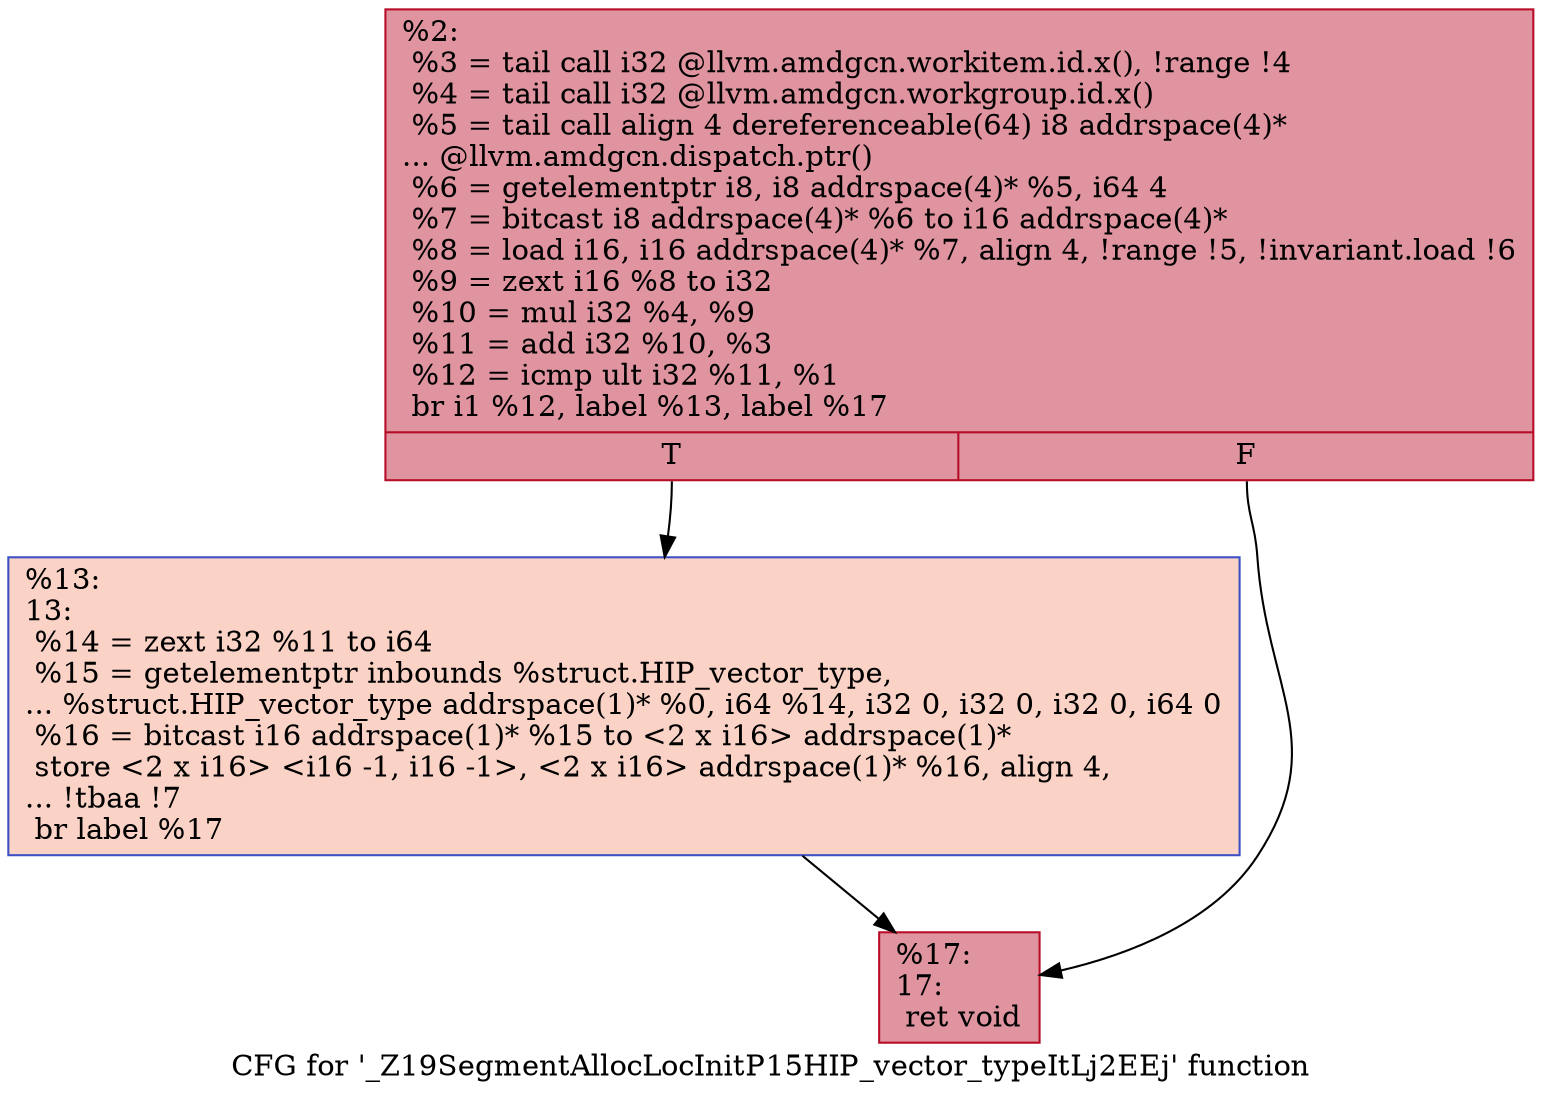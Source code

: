 digraph "CFG for '_Z19SegmentAllocLocInitP15HIP_vector_typeItLj2EEj' function" {
	label="CFG for '_Z19SegmentAllocLocInitP15HIP_vector_typeItLj2EEj' function";

	Node0x5e548c0 [shape=record,color="#b70d28ff", style=filled, fillcolor="#b70d2870",label="{%2:\l  %3 = tail call i32 @llvm.amdgcn.workitem.id.x(), !range !4\l  %4 = tail call i32 @llvm.amdgcn.workgroup.id.x()\l  %5 = tail call align 4 dereferenceable(64) i8 addrspace(4)*\l... @llvm.amdgcn.dispatch.ptr()\l  %6 = getelementptr i8, i8 addrspace(4)* %5, i64 4\l  %7 = bitcast i8 addrspace(4)* %6 to i16 addrspace(4)*\l  %8 = load i16, i16 addrspace(4)* %7, align 4, !range !5, !invariant.load !6\l  %9 = zext i16 %8 to i32\l  %10 = mul i32 %4, %9\l  %11 = add i32 %10, %3\l  %12 = icmp ult i32 %11, %1\l  br i1 %12, label %13, label %17\l|{<s0>T|<s1>F}}"];
	Node0x5e548c0:s0 -> Node0x5e55830;
	Node0x5e548c0:s1 -> Node0x5e56850;
	Node0x5e55830 [shape=record,color="#3d50c3ff", style=filled, fillcolor="#f59c7d70",label="{%13:\l13:                                               \l  %14 = zext i32 %11 to i64\l  %15 = getelementptr inbounds %struct.HIP_vector_type,\l... %struct.HIP_vector_type addrspace(1)* %0, i64 %14, i32 0, i32 0, i32 0, i64 0\l  %16 = bitcast i16 addrspace(1)* %15 to \<2 x i16\> addrspace(1)*\l  store \<2 x i16\> \<i16 -1, i16 -1\>, \<2 x i16\> addrspace(1)* %16, align 4,\l... !tbaa !7\l  br label %17\l}"];
	Node0x5e55830 -> Node0x5e56850;
	Node0x5e56850 [shape=record,color="#b70d28ff", style=filled, fillcolor="#b70d2870",label="{%17:\l17:                                               \l  ret void\l}"];
}
